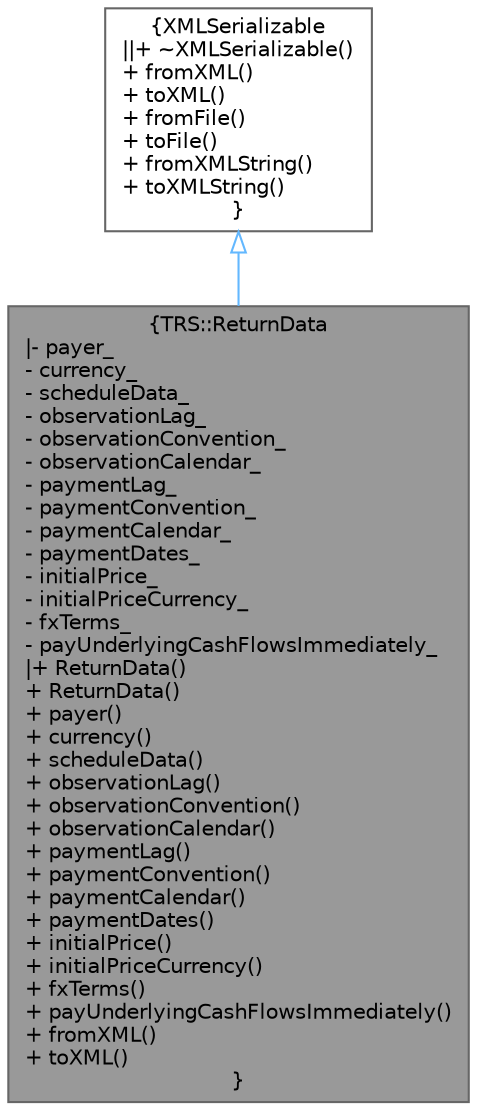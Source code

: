digraph "TRS::ReturnData"
{
 // INTERACTIVE_SVG=YES
 // LATEX_PDF_SIZE
  bgcolor="transparent";
  edge [fontname=Helvetica,fontsize=10,labelfontname=Helvetica,labelfontsize=10];
  node [fontname=Helvetica,fontsize=10,shape=box,height=0.2,width=0.4];
  Node1 [label="{TRS::ReturnData\n|- payer_\l- currency_\l- scheduleData_\l- observationLag_\l- observationConvention_\l- observationCalendar_\l- paymentLag_\l- paymentConvention_\l- paymentCalendar_\l- paymentDates_\l- initialPrice_\l- initialPriceCurrency_\l- fxTerms_\l- payUnderlyingCashFlowsImmediately_\l|+ ReturnData()\l+ ReturnData()\l+ payer()\l+ currency()\l+ scheduleData()\l+ observationLag()\l+ observationConvention()\l+ observationCalendar()\l+ paymentLag()\l+ paymentConvention()\l+ paymentCalendar()\l+ paymentDates()\l+ initialPrice()\l+ initialPriceCurrency()\l+ fxTerms()\l+ payUnderlyingCashFlowsImmediately()\l+ fromXML()\l+ toXML()\l}",height=0.2,width=0.4,color="gray40", fillcolor="grey60", style="filled", fontcolor="black",tooltip=" "];
  Node2 -> Node1 [dir="back",color="steelblue1",style="solid",arrowtail="onormal"];
  Node2 [label="{XMLSerializable\n||+ ~XMLSerializable()\l+ fromXML()\l+ toXML()\l+ fromFile()\l+ toFile()\l+ fromXMLString()\l+ toXMLString()\l}",height=0.2,width=0.4,color="gray40", fillcolor="white", style="filled",URL="$classore_1_1data_1_1_x_m_l_serializable.html",tooltip="Base class for all serializable classes."];
}
